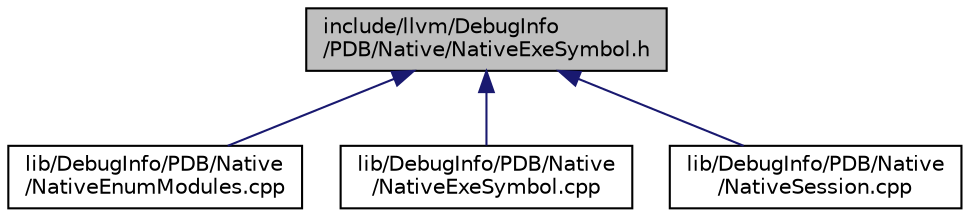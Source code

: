 digraph "include/llvm/DebugInfo/PDB/Native/NativeExeSymbol.h"
{
 // LATEX_PDF_SIZE
  bgcolor="transparent";
  edge [fontname="Helvetica",fontsize="10",labelfontname="Helvetica",labelfontsize="10"];
  node [fontname="Helvetica",fontsize="10",shape="box"];
  Node1 [label="include/llvm/DebugInfo\l/PDB/Native/NativeExeSymbol.h",height=0.2,width=0.4,color="black", fillcolor="grey75", style="filled", fontcolor="black",tooltip=" "];
  Node1 -> Node2 [dir="back",color="midnightblue",fontsize="10",style="solid",fontname="Helvetica"];
  Node2 [label="lib/DebugInfo/PDB/Native\l/NativeEnumModules.cpp",height=0.2,width=0.4,color="black",URL="$NativeEnumModules_8cpp.html",tooltip=" "];
  Node1 -> Node3 [dir="back",color="midnightblue",fontsize="10",style="solid",fontname="Helvetica"];
  Node3 [label="lib/DebugInfo/PDB/Native\l/NativeExeSymbol.cpp",height=0.2,width=0.4,color="black",URL="$NativeExeSymbol_8cpp.html",tooltip=" "];
  Node1 -> Node4 [dir="back",color="midnightblue",fontsize="10",style="solid",fontname="Helvetica"];
  Node4 [label="lib/DebugInfo/PDB/Native\l/NativeSession.cpp",height=0.2,width=0.4,color="black",URL="$NativeSession_8cpp.html",tooltip=" "];
}
